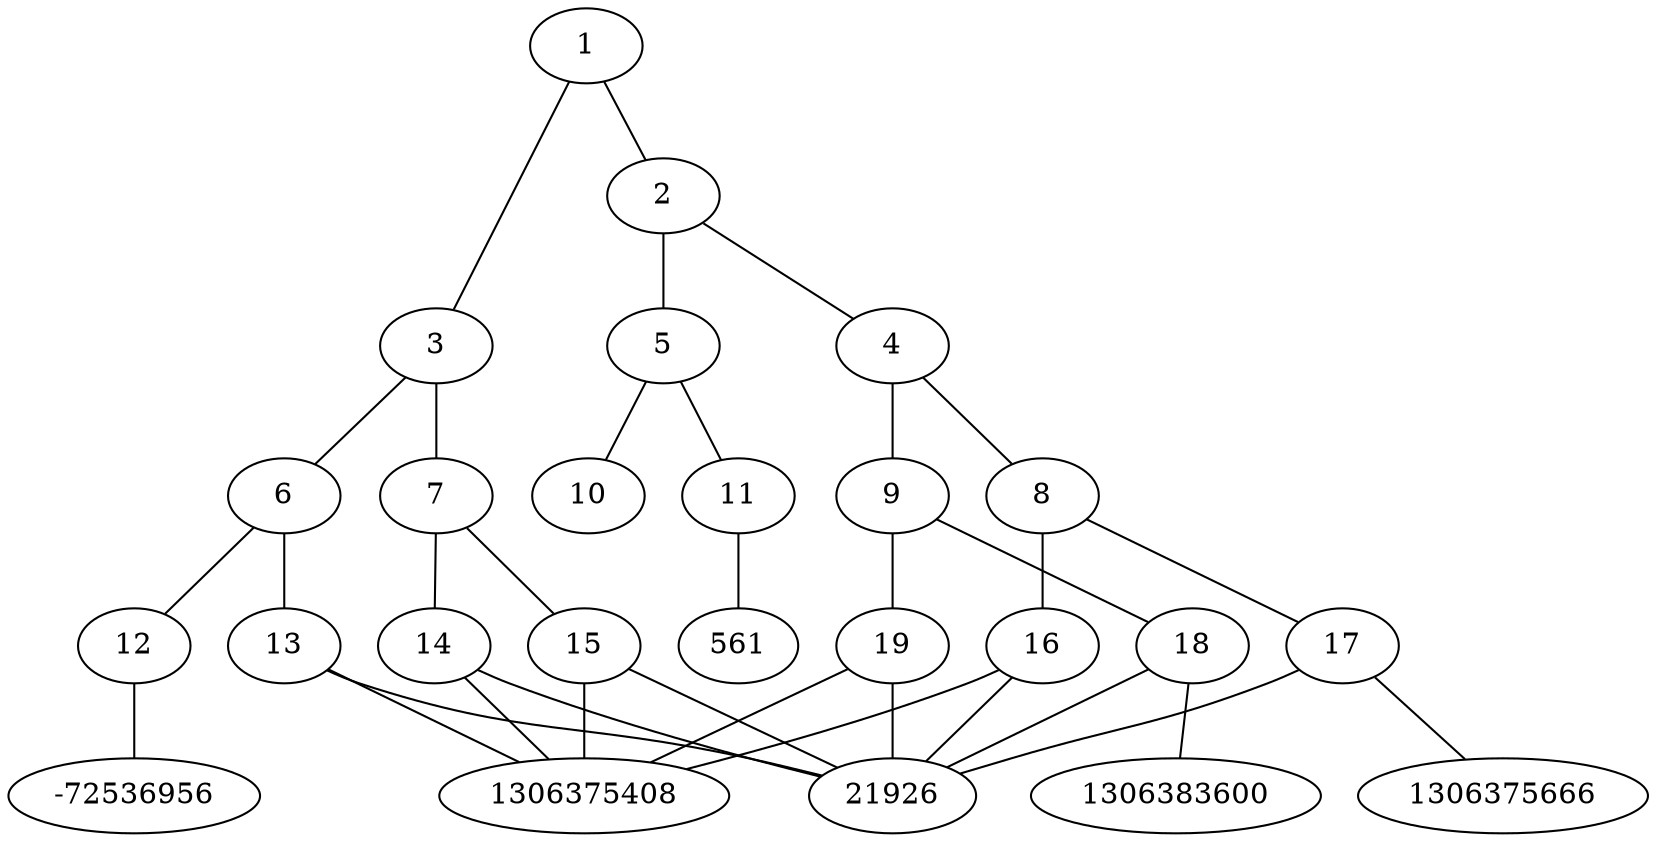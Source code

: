 graph { 
	1--2
	1--3
	2--4
	2--5
	3--6
	3--7
	4--8
	4--9
	5--10
	5--11
	6--12
	6--13
	7--14
	7--15
	8--16
	8--17
	9--18
	9--19
	11--561
	12---72536956
	13--1306375408
	13--21926
	14--1306375408
	14--21926
	15--1306375408
	15--21926
	16--1306375408
	16--21926
	17--1306375666
	17--21926
	18--1306383600
	18--21926
	19--1306375408
	19--21926
} 